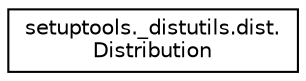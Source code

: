 digraph "Graphical Class Hierarchy"
{
 // LATEX_PDF_SIZE
  edge [fontname="Helvetica",fontsize="10",labelfontname="Helvetica",labelfontsize="10"];
  node [fontname="Helvetica",fontsize="10",shape=record];
  rankdir="LR";
  Node0 [label="setuptools._distutils.dist.\lDistribution",height=0.2,width=0.4,color="black", fillcolor="white", style="filled",URL="$classsetuptools_1_1__distutils_1_1dist_1_1_distribution.html",tooltip=" "];
}
